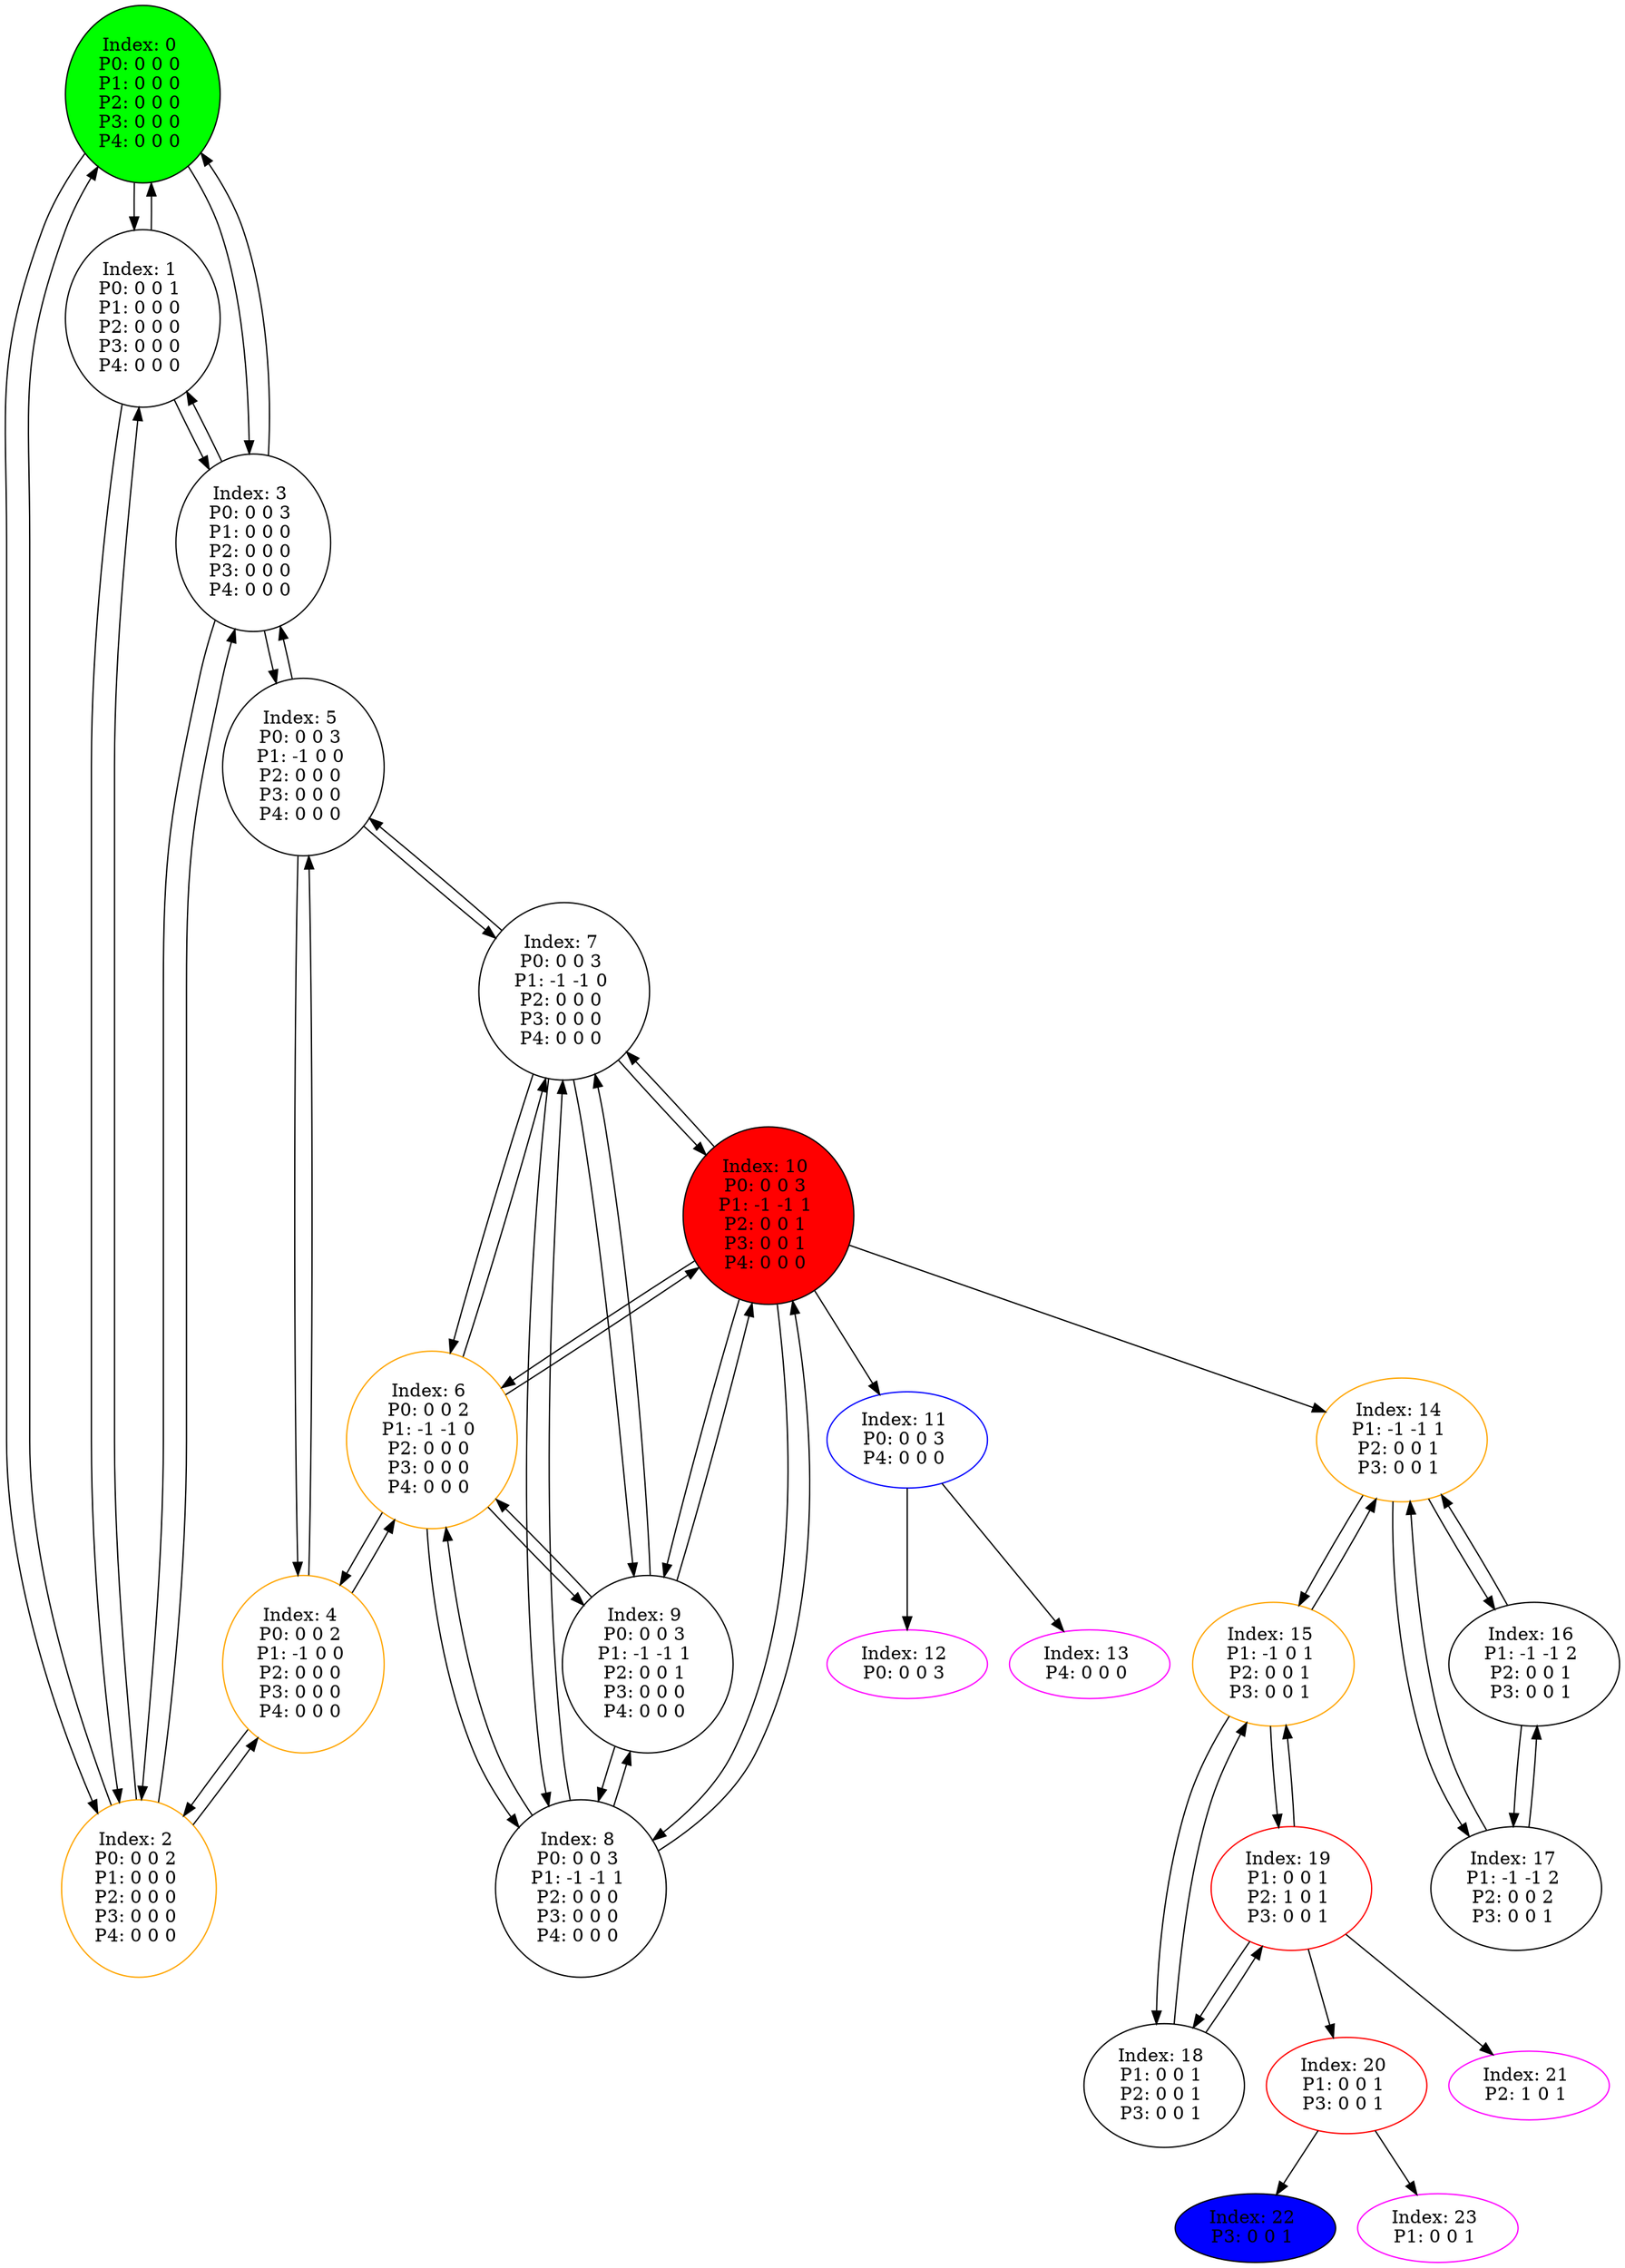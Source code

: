 digraph G {
color = "black"
0[label = "Index: 0 
P0: 0 0 0 
P1: 0 0 0 
P2: 0 0 0 
P3: 0 0 0 
P4: 0 0 0 
", style="filled", fillcolor = "green"]
1[label = "Index: 1 
P0: 0 0 1 
P1: 0 0 0 
P2: 0 0 0 
P3: 0 0 0 
P4: 0 0 0 
"]
2[label = "Index: 2 
P0: 0 0 2 
P1: 0 0 0 
P2: 0 0 0 
P3: 0 0 0 
P4: 0 0 0 
", color = "orange"]
3[label = "Index: 3 
P0: 0 0 3 
P1: 0 0 0 
P2: 0 0 0 
P3: 0 0 0 
P4: 0 0 0 
"]
4[label = "Index: 4 
P0: 0 0 2 
P1: -1 0 0 
P2: 0 0 0 
P3: 0 0 0 
P4: 0 0 0 
", color = "orange"]
5[label = "Index: 5 
P0: 0 0 3 
P1: -1 0 0 
P2: 0 0 0 
P3: 0 0 0 
P4: 0 0 0 
"]
6[label = "Index: 6 
P0: 0 0 2 
P1: -1 -1 0 
P2: 0 0 0 
P3: 0 0 0 
P4: 0 0 0 
", color = "orange"]
7[label = "Index: 7 
P0: 0 0 3 
P1: -1 -1 0 
P2: 0 0 0 
P3: 0 0 0 
P4: 0 0 0 
"]
8[label = "Index: 8 
P0: 0 0 3 
P1: -1 -1 1 
P2: 0 0 0 
P3: 0 0 0 
P4: 0 0 0 
"]
9[label = "Index: 9 
P0: 0 0 3 
P1: -1 -1 1 
P2: 0 0 1 
P3: 0 0 0 
P4: 0 0 0 
"]
10[label = "Index: 10 
P0: 0 0 3 
P1: -1 -1 1 
P2: 0 0 1 
P3: 0 0 1 
P4: 0 0 0 
", style="filled", fillcolor = "red"]
11[label = "Index: 11 
P0: 0 0 3 
P4: 0 0 0 
", color = "blue"]
12[label = "Index: 12 
P0: 0 0 3 
", color = "fuchsia"]
13[label = "Index: 13 
P4: 0 0 0 
", color = "fuchsia"]
14[label = "Index: 14 
P1: -1 -1 1 
P2: 0 0 1 
P3: 0 0 1 
", color = "orange"]
15[label = "Index: 15 
P1: -1 0 1 
P2: 0 0 1 
P3: 0 0 1 
", color = "orange"]
16[label = "Index: 16 
P1: -1 -1 2 
P2: 0 0 1 
P3: 0 0 1 
"]
17[label = "Index: 17 
P1: -1 -1 2 
P2: 0 0 2 
P3: 0 0 1 
"]
18[label = "Index: 18 
P1: 0 0 1 
P2: 0 0 1 
P3: 0 0 1 
"]
19[label = "Index: 19 
P1: 0 0 1 
P2: 1 0 1 
P3: 0 0 1 
", color = "red"]
20[label = "Index: 20 
P1: 0 0 1 
P3: 0 0 1 
", color = "red"]
21[label = "Index: 21 
P2: 1 0 1 
", color = "fuchsia"]
22[label = "Index: 22 
P3: 0 0 1 
", style="filled", fillcolor = "blue"]
23[label = "Index: 23 
P1: 0 0 1 
", color = "fuchsia"]
0 -> 1
0 -> 2
0 -> 3

1 -> 0
1 -> 2
1 -> 3

2 -> 0
2 -> 1
2 -> 3
2 -> 4

3 -> 0
3 -> 1
3 -> 2
3 -> 5

4 -> 2
4 -> 5
4 -> 6

5 -> 3
5 -> 4
5 -> 7

6 -> 4
6 -> 7
6 -> 8
6 -> 9
6 -> 10

7 -> 5
7 -> 6
7 -> 8
7 -> 9
7 -> 10

8 -> 6
8 -> 7
8 -> 9
8 -> 10

9 -> 6
9 -> 7
9 -> 8
9 -> 10

10 -> 6
10 -> 7
10 -> 8
10 -> 9
10 -> 11
10 -> 14

11 -> 13
11 -> 12

14 -> 15
14 -> 16
14 -> 17

15 -> 14
15 -> 18
15 -> 19

16 -> 14
16 -> 17

17 -> 14
17 -> 16

18 -> 15
18 -> 19

19 -> 15
19 -> 18
19 -> 20
19 -> 21

20 -> 22
20 -> 23

}

